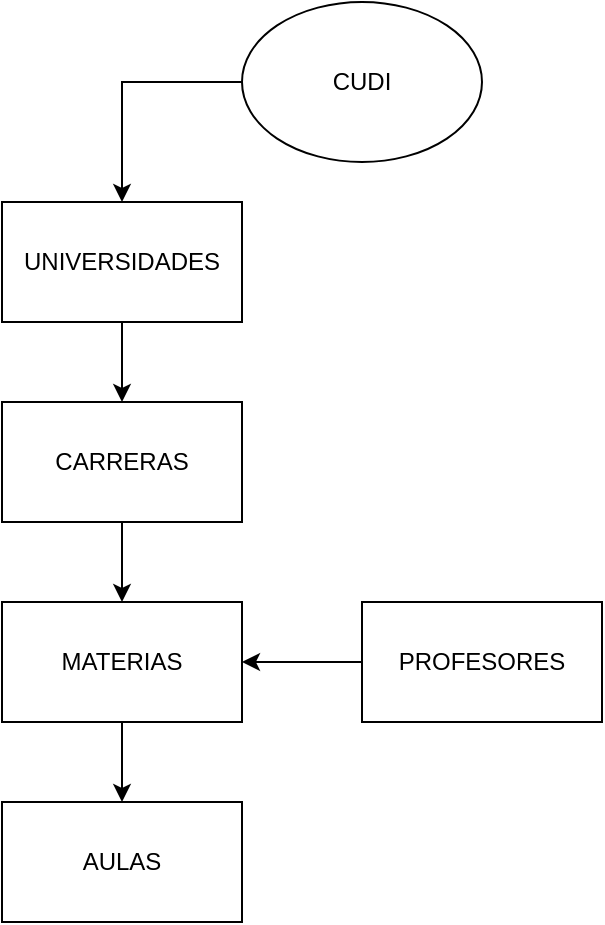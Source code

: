 <mxfile version="27.1.4">
  <diagram name="Página-1" id="ACrvOELeegxrXwFE_WTt">
    <mxGraphModel dx="969" dy="488" grid="1" gridSize="10" guides="1" tooltips="1" connect="1" arrows="1" fold="1" page="1" pageScale="1" pageWidth="827" pageHeight="1169" math="0" shadow="0">
      <root>
        <mxCell id="0" />
        <mxCell id="1" parent="0" />
        <mxCell id="CT-QYsTwAh5fWQXxTRhg-1" style="edgeStyle=orthogonalEdgeStyle;rounded=0;orthogonalLoop=1;jettySize=auto;html=1;exitX=0.5;exitY=1;exitDx=0;exitDy=0;entryX=0.5;entryY=0;entryDx=0;entryDy=0;" edge="1" parent="1" source="CT-QYsTwAh5fWQXxTRhg-2" target="CT-QYsTwAh5fWQXxTRhg-8">
          <mxGeometry relative="1" as="geometry" />
        </mxCell>
        <mxCell id="CT-QYsTwAh5fWQXxTRhg-2" value="" style="rounded=0;whiteSpace=wrap;html=1;" vertex="1" parent="1">
          <mxGeometry x="264" y="280" width="120" height="60" as="geometry" />
        </mxCell>
        <mxCell id="CT-QYsTwAh5fWQXxTRhg-3" style="edgeStyle=orthogonalEdgeStyle;rounded=0;orthogonalLoop=1;jettySize=auto;html=1;exitX=0;exitY=0.5;exitDx=0;exitDy=0;entryX=0.5;entryY=0;entryDx=0;entryDy=0;" edge="1" parent="1" source="CT-QYsTwAh5fWQXxTRhg-4" target="CT-QYsTwAh5fWQXxTRhg-2">
          <mxGeometry relative="1" as="geometry" />
        </mxCell>
        <mxCell id="CT-QYsTwAh5fWQXxTRhg-4" value="" style="ellipse;whiteSpace=wrap;html=1;" vertex="1" parent="1">
          <mxGeometry x="384" y="180" width="120" height="80" as="geometry" />
        </mxCell>
        <mxCell id="CT-QYsTwAh5fWQXxTRhg-5" value="CUDI" style="text;html=1;align=center;verticalAlign=middle;whiteSpace=wrap;rounded=0;" vertex="1" parent="1">
          <mxGeometry x="414" y="205" width="60" height="30" as="geometry" />
        </mxCell>
        <mxCell id="CT-QYsTwAh5fWQXxTRhg-6" value="UNIVERSIDADES" style="text;html=1;align=center;verticalAlign=middle;whiteSpace=wrap;rounded=0;" vertex="1" parent="1">
          <mxGeometry x="274" y="295" width="100" height="30" as="geometry" />
        </mxCell>
        <mxCell id="CT-QYsTwAh5fWQXxTRhg-7" style="edgeStyle=orthogonalEdgeStyle;rounded=0;orthogonalLoop=1;jettySize=auto;html=1;exitX=0.5;exitY=1;exitDx=0;exitDy=0;entryX=0.5;entryY=0;entryDx=0;entryDy=0;" edge="1" parent="1" source="CT-QYsTwAh5fWQXxTRhg-8" target="CT-QYsTwAh5fWQXxTRhg-11">
          <mxGeometry relative="1" as="geometry" />
        </mxCell>
        <mxCell id="CT-QYsTwAh5fWQXxTRhg-8" value="" style="rounded=0;whiteSpace=wrap;html=1;" vertex="1" parent="1">
          <mxGeometry x="264" y="380" width="120" height="60" as="geometry" />
        </mxCell>
        <mxCell id="CT-QYsTwAh5fWQXxTRhg-9" value="CARRERAS" style="text;html=1;align=center;verticalAlign=middle;whiteSpace=wrap;rounded=0;" vertex="1" parent="1">
          <mxGeometry x="274" y="395" width="100" height="30" as="geometry" />
        </mxCell>
        <mxCell id="CT-QYsTwAh5fWQXxTRhg-10" style="edgeStyle=orthogonalEdgeStyle;rounded=0;orthogonalLoop=1;jettySize=auto;html=1;exitX=0.5;exitY=1;exitDx=0;exitDy=0;entryX=0.5;entryY=0;entryDx=0;entryDy=0;" edge="1" parent="1" source="CT-QYsTwAh5fWQXxTRhg-11" target="CT-QYsTwAh5fWQXxTRhg-16">
          <mxGeometry relative="1" as="geometry" />
        </mxCell>
        <mxCell id="CT-QYsTwAh5fWQXxTRhg-11" value="" style="rounded=0;whiteSpace=wrap;html=1;" vertex="1" parent="1">
          <mxGeometry x="264" y="480" width="120" height="60" as="geometry" />
        </mxCell>
        <mxCell id="CT-QYsTwAh5fWQXxTRhg-12" value="MATERIAS" style="text;html=1;align=center;verticalAlign=middle;whiteSpace=wrap;rounded=0;" vertex="1" parent="1">
          <mxGeometry x="294" y="495" width="60" height="30" as="geometry" />
        </mxCell>
        <mxCell id="CT-QYsTwAh5fWQXxTRhg-13" style="edgeStyle=orthogonalEdgeStyle;rounded=0;orthogonalLoop=1;jettySize=auto;html=1;exitX=0;exitY=0.5;exitDx=0;exitDy=0;entryX=1;entryY=0.5;entryDx=0;entryDy=0;" edge="1" parent="1" source="CT-QYsTwAh5fWQXxTRhg-14" target="CT-QYsTwAh5fWQXxTRhg-11">
          <mxGeometry relative="1" as="geometry">
            <Array as="points">
              <mxPoint x="464" y="510" />
              <mxPoint x="464" y="510" />
            </Array>
          </mxGeometry>
        </mxCell>
        <mxCell id="CT-QYsTwAh5fWQXxTRhg-14" value="" style="rounded=0;whiteSpace=wrap;html=1;" vertex="1" parent="1">
          <mxGeometry x="444" y="480" width="120" height="60" as="geometry" />
        </mxCell>
        <mxCell id="CT-QYsTwAh5fWQXxTRhg-15" value="PROFESORES" style="text;html=1;align=center;verticalAlign=middle;whiteSpace=wrap;rounded=0;" vertex="1" parent="1">
          <mxGeometry x="464" y="495" width="80" height="30" as="geometry" />
        </mxCell>
        <mxCell id="CT-QYsTwAh5fWQXxTRhg-16" value="" style="rounded=0;whiteSpace=wrap;html=1;" vertex="1" parent="1">
          <mxGeometry x="264" y="580" width="120" height="60" as="geometry" />
        </mxCell>
        <mxCell id="CT-QYsTwAh5fWQXxTRhg-17" value="AULAS" style="text;html=1;align=center;verticalAlign=middle;whiteSpace=wrap;rounded=0;" vertex="1" parent="1">
          <mxGeometry x="294" y="595" width="60" height="30" as="geometry" />
        </mxCell>
      </root>
    </mxGraphModel>
  </diagram>
</mxfile>
